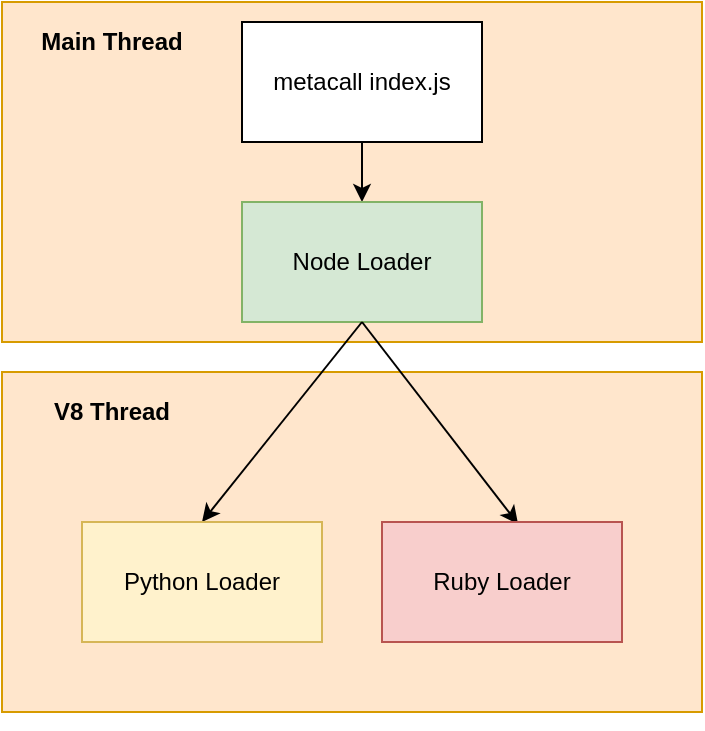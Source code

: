 <mxfile version="14.1.3" type="device"><diagram name="Page-1" id="5f0bae14-7c28-e335-631c-24af17079c00"><mxGraphModel dx="1422" dy="696" grid="1" gridSize="10" guides="1" tooltips="1" connect="1" arrows="1" fold="1" page="1" pageScale="1" pageWidth="1100" pageHeight="850" background="#ffffff" math="0" shadow="0"><root><mxCell id="0"/><mxCell id="1" parent="0"/><mxCell id="1H_luMs06jBYPYCXwxvX-13" value="" style="rounded=0;whiteSpace=wrap;html=1;fillColor=#ffe6cc;strokeColor=#d79b00;" vertex="1" parent="1"><mxGeometry x="310" y="475" width="350" height="170" as="geometry"/></mxCell><mxCell id="1H_luMs06jBYPYCXwxvX-14" value="&lt;b&gt;V8 Thread&lt;/b&gt;" style="text;html=1;strokeColor=none;fillColor=none;align=center;verticalAlign=middle;whiteSpace=wrap;rounded=0;" vertex="1" parent="1"><mxGeometry x="320" y="485" width="90" height="20" as="geometry"/></mxCell><mxCell id="1H_luMs06jBYPYCXwxvX-11" value="" style="rounded=0;whiteSpace=wrap;html=1;fillColor=#ffe6cc;strokeColor=#d79b00;" vertex="1" parent="1"><mxGeometry x="310" y="290" width="350" height="170" as="geometry"/></mxCell><mxCell id="1H_luMs06jBYPYCXwxvX-1" value="metacall index.js" style="rounded=0;whiteSpace=wrap;html=1;" vertex="1" parent="1"><mxGeometry x="430" y="300" width="120" height="60" as="geometry"/></mxCell><mxCell id="1H_luMs06jBYPYCXwxvX-2" value="" style="endArrow=classic;html=1;exitX=0.5;exitY=1;exitDx=0;exitDy=0;" edge="1" parent="1" source="1H_luMs06jBYPYCXwxvX-1"><mxGeometry width="50" height="50" relative="1" as="geometry"><mxPoint x="520" y="410" as="sourcePoint"/><mxPoint x="490" y="390" as="targetPoint"/></mxGeometry></mxCell><mxCell id="1H_luMs06jBYPYCXwxvX-5" value="Node Loader" style="rounded=0;whiteSpace=wrap;html=1;fillColor=#d5e8d4;strokeColor=#82b366;" vertex="1" parent="1"><mxGeometry x="430" y="390" width="120" height="60" as="geometry"/></mxCell><mxCell id="1H_luMs06jBYPYCXwxvX-6" value="" style="endArrow=classic;html=1;entryX=0.5;entryY=0;entryDx=0;entryDy=0;" edge="1" parent="1" target="1H_luMs06jBYPYCXwxvX-8"><mxGeometry width="50" height="50" relative="1" as="geometry"><mxPoint x="490" y="450" as="sourcePoint"/><mxPoint x="420" y="520" as="targetPoint"/></mxGeometry></mxCell><mxCell id="1H_luMs06jBYPYCXwxvX-7" value="" style="endArrow=classic;html=1;entryX=0.567;entryY=0.017;entryDx=0;entryDy=0;entryPerimeter=0;" edge="1" parent="1" target="1H_luMs06jBYPYCXwxvX-9"><mxGeometry width="50" height="50" relative="1" as="geometry"><mxPoint x="490" y="450" as="sourcePoint"/><mxPoint x="550" y="520" as="targetPoint"/></mxGeometry></mxCell><mxCell id="1H_luMs06jBYPYCXwxvX-8" value="Python Loader" style="rounded=0;whiteSpace=wrap;html=1;fillColor=#fff2cc;strokeColor=#d6b656;" vertex="1" parent="1"><mxGeometry x="350" y="550" width="120" height="60" as="geometry"/></mxCell><mxCell id="1H_luMs06jBYPYCXwxvX-9" value="&lt;div&gt;Ruby Loader&lt;/div&gt;" style="rounded=0;whiteSpace=wrap;html=1;fillColor=#f8cecc;strokeColor=#b85450;" vertex="1" parent="1"><mxGeometry x="500" y="550" width="120" height="60" as="geometry"/></mxCell><mxCell id="1H_luMs06jBYPYCXwxvX-12" value="&lt;b&gt;Main Thread&lt;/b&gt;" style="text;html=1;strokeColor=none;fillColor=none;align=center;verticalAlign=middle;whiteSpace=wrap;rounded=0;" vertex="1" parent="1"><mxGeometry x="320" y="300" width="90" height="20" as="geometry"/></mxCell><mxCell id="1H_luMs06jBYPYCXwxvX-15" style="edgeStyle=orthogonalEdgeStyle;rounded=0;orthogonalLoop=1;jettySize=auto;html=1;exitX=0.5;exitY=1;exitDx=0;exitDy=0;" edge="1" parent="1" source="1H_luMs06jBYPYCXwxvX-13" target="1H_luMs06jBYPYCXwxvX-13"><mxGeometry relative="1" as="geometry"/></mxCell></root></mxGraphModel></diagram></mxfile>